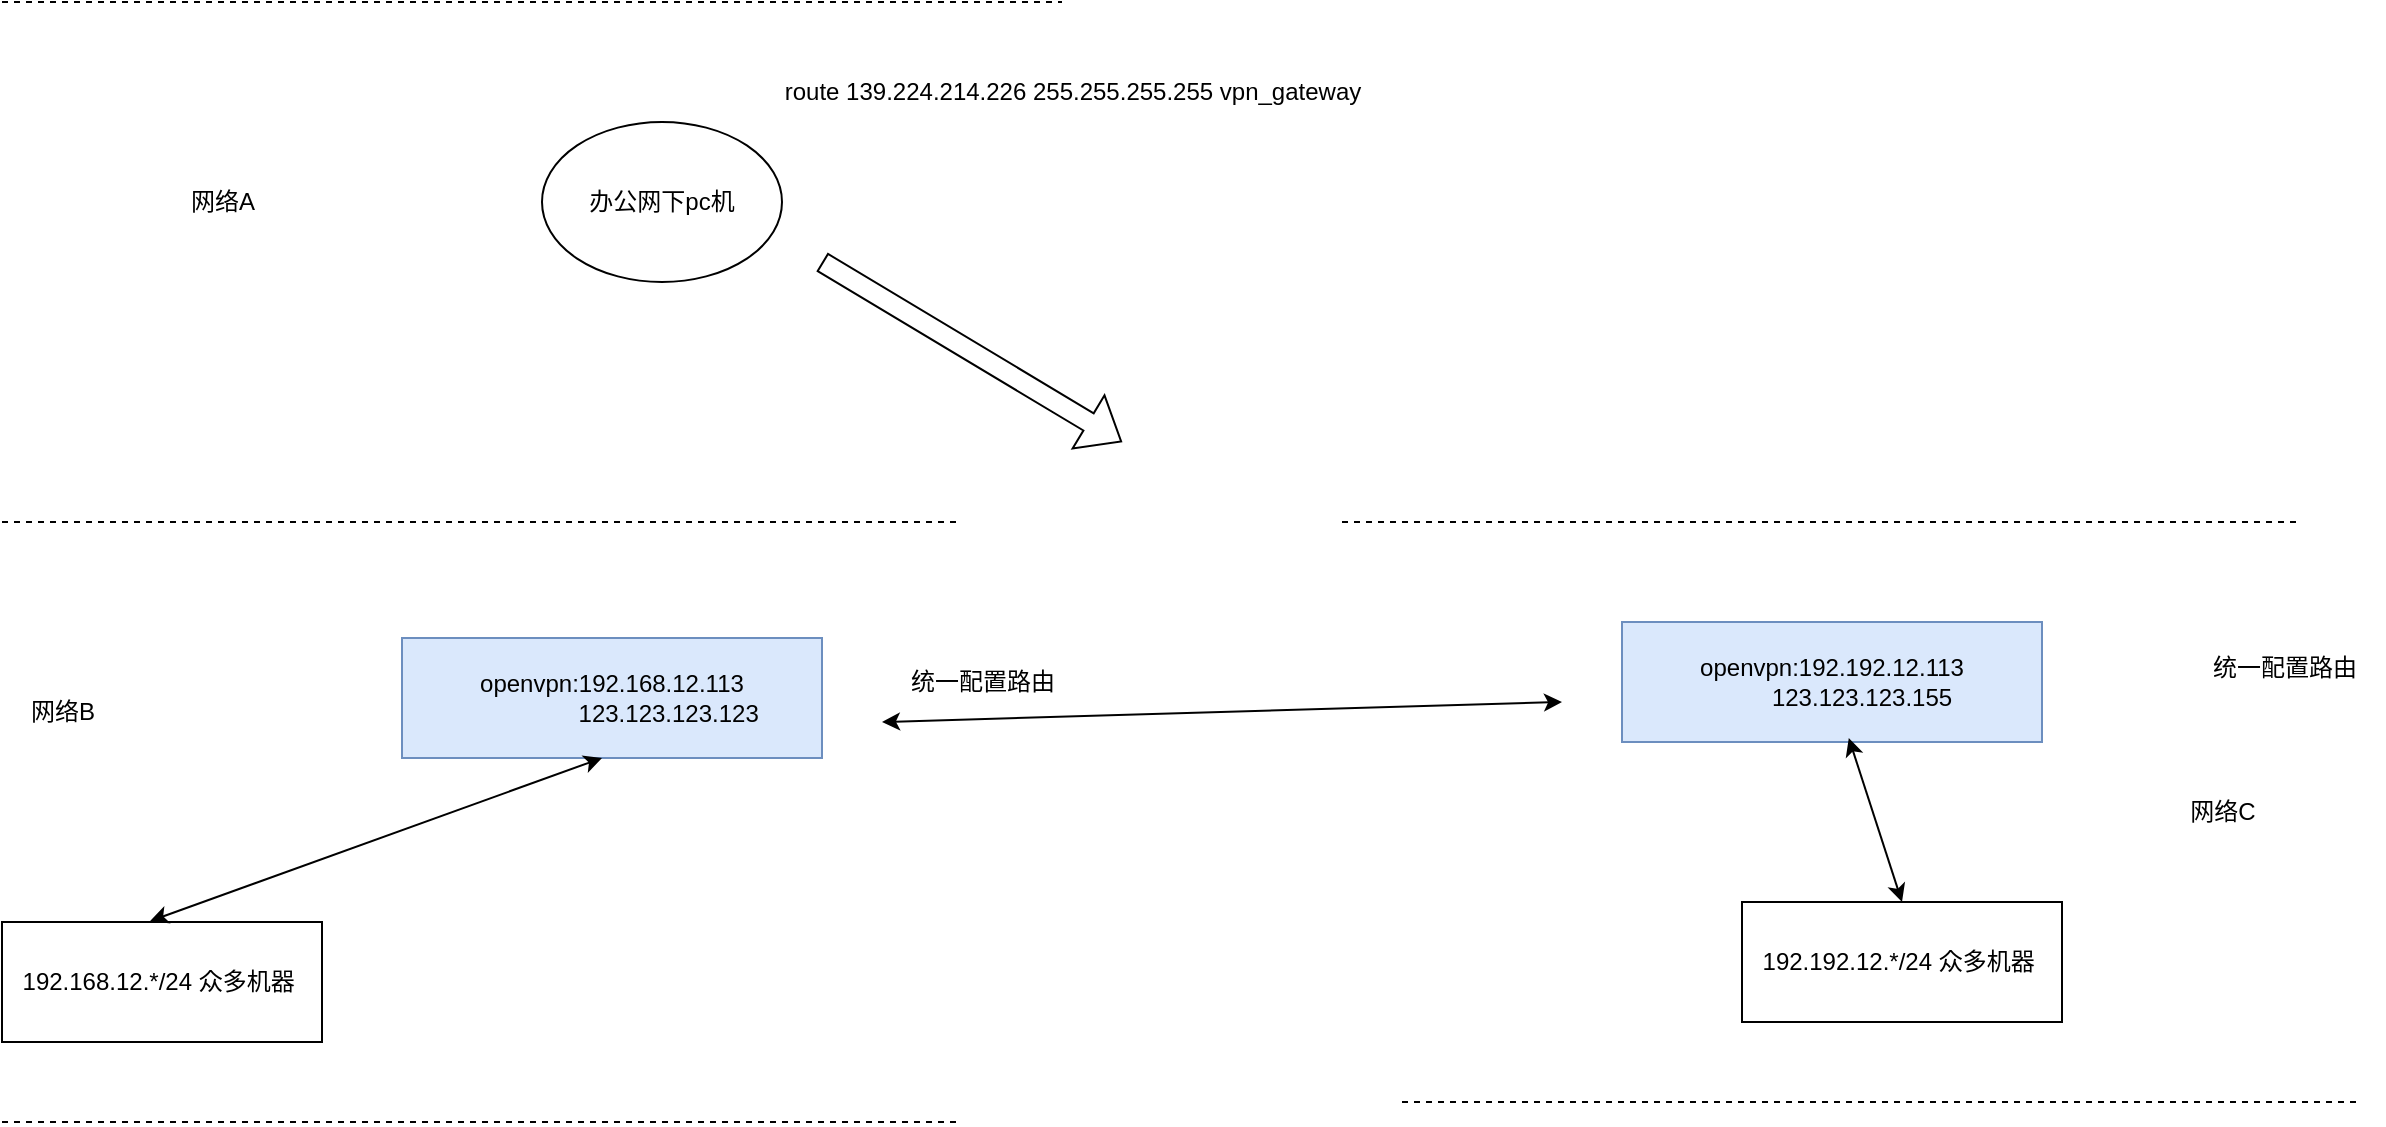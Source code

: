 <mxfile version="21.6.8" type="github">
  <diagram name="第 1 页" id="VXVUnhYRUdE7yQb651BT">
    <mxGraphModel dx="1434" dy="750" grid="1" gridSize="10" guides="1" tooltips="1" connect="1" arrows="1" fold="1" page="1" pageScale="1" pageWidth="827" pageHeight="1169" math="0" shadow="0">
      <root>
        <mxCell id="0" />
        <mxCell id="1" parent="0" />
        <mxCell id="f7mQdjlpUvdxf11fPVCJ-1" value="openvpn:192.168.12.113&lt;br&gt;&lt;span style=&quot;white-space: pre;&quot;&gt;&#x9;&lt;/span&gt;&lt;span style=&quot;white-space: pre;&quot;&gt;&#x9;&lt;/span&gt;&amp;nbsp;123.123.123.123" style="rounded=0;whiteSpace=wrap;html=1;fillColor=#dae8fc;strokeColor=#6c8ebf;" parent="1" vertex="1">
          <mxGeometry x="250" y="368" width="210" height="60" as="geometry" />
        </mxCell>
        <mxCell id="f7mQdjlpUvdxf11fPVCJ-2" value="办公网下pc机" style="ellipse;whiteSpace=wrap;html=1;" parent="1" vertex="1">
          <mxGeometry x="320" y="110" width="120" height="80" as="geometry" />
        </mxCell>
        <mxCell id="f7mQdjlpUvdxf11fPVCJ-3" value="192.168.12.*/24 众多机器&amp;nbsp;" style="rounded=0;whiteSpace=wrap;html=1;" parent="1" vertex="1">
          <mxGeometry x="50" y="510" width="160" height="60" as="geometry" />
        </mxCell>
        <mxCell id="f7mQdjlpUvdxf11fPVCJ-6" value="" style="endArrow=none;dashed=1;html=1;rounded=0;" parent="1" edge="1">
          <mxGeometry width="50" height="50" relative="1" as="geometry">
            <mxPoint x="50" y="50" as="sourcePoint" />
            <mxPoint x="580" y="50" as="targetPoint" />
            <Array as="points">
              <mxPoint x="400" y="50" />
            </Array>
          </mxGeometry>
        </mxCell>
        <mxCell id="f7mQdjlpUvdxf11fPVCJ-7" value="网络A" style="text;html=1;align=center;verticalAlign=middle;resizable=0;points=[];autosize=1;strokeColor=none;fillColor=none;" parent="1" vertex="1">
          <mxGeometry x="130" y="135" width="60" height="30" as="geometry" />
        </mxCell>
        <mxCell id="f7mQdjlpUvdxf11fPVCJ-8" value="网络B" style="text;html=1;align=center;verticalAlign=middle;resizable=0;points=[];autosize=1;strokeColor=none;fillColor=none;" parent="1" vertex="1">
          <mxGeometry x="50" y="390" width="60" height="30" as="geometry" />
        </mxCell>
        <mxCell id="f7mQdjlpUvdxf11fPVCJ-9" value="网络C" style="text;html=1;align=center;verticalAlign=middle;resizable=0;points=[];autosize=1;strokeColor=none;fillColor=none;" parent="1" vertex="1">
          <mxGeometry x="1130" y="440" width="60" height="30" as="geometry" />
        </mxCell>
        <mxCell id="f7mQdjlpUvdxf11fPVCJ-12" value="route&amp;nbsp;139.224.214.226&amp;nbsp;255.255.255.255 vpn_gateway" style="text;html=1;align=center;verticalAlign=middle;resizable=0;points=[];autosize=1;strokeColor=none;fillColor=none;" parent="1" vertex="1">
          <mxGeometry x="430" y="80" width="310" height="30" as="geometry" />
        </mxCell>
        <mxCell id="mjHyy5gAUyUqnOkUDgbX-1" value="openvpn:192.192.12.113&lt;br&gt;&lt;span style=&quot;&quot;&gt;&lt;span style=&quot;white-space: pre;&quot;&gt;&amp;nbsp;&amp;nbsp;&amp;nbsp;&amp;nbsp;&lt;/span&gt;&lt;/span&gt;&lt;span style=&quot;&quot;&gt;&lt;span style=&quot;white-space: pre;&quot;&gt;&amp;nbsp;&amp;nbsp;&amp;nbsp;&amp;nbsp;&lt;/span&gt;&lt;/span&gt;&amp;nbsp;123.123.123.155" style="rounded=0;whiteSpace=wrap;html=1;fillColor=#dae8fc;strokeColor=#6c8ebf;" vertex="1" parent="1">
          <mxGeometry x="860" y="360" width="210" height="60" as="geometry" />
        </mxCell>
        <mxCell id="mjHyy5gAUyUqnOkUDgbX-2" value="192.192.12.*/24 众多机器&amp;nbsp;" style="rounded=0;whiteSpace=wrap;html=1;" vertex="1" parent="1">
          <mxGeometry x="920" y="500" width="160" height="60" as="geometry" />
        </mxCell>
        <mxCell id="mjHyy5gAUyUqnOkUDgbX-3" value="" style="endArrow=none;dashed=1;html=1;rounded=0;" edge="1" parent="1">
          <mxGeometry width="50" height="50" relative="1" as="geometry">
            <mxPoint x="720" y="310" as="sourcePoint" />
            <mxPoint x="1200" y="310" as="targetPoint" />
          </mxGeometry>
        </mxCell>
        <mxCell id="mjHyy5gAUyUqnOkUDgbX-4" value="统一配置路由" style="text;html=1;align=center;verticalAlign=middle;resizable=0;points=[];autosize=1;strokeColor=none;fillColor=none;" vertex="1" parent="1">
          <mxGeometry x="490" y="375" width="100" height="30" as="geometry" />
        </mxCell>
        <mxCell id="mjHyy5gAUyUqnOkUDgbX-5" value="统一配置路由" style="text;html=1;align=center;verticalAlign=middle;resizable=0;points=[];autosize=1;strokeColor=none;fillColor=none;" vertex="1" parent="1">
          <mxGeometry x="1141" y="368" width="100" height="30" as="geometry" />
        </mxCell>
        <mxCell id="mjHyy5gAUyUqnOkUDgbX-6" value="" style="endArrow=none;dashed=1;html=1;rounded=0;" edge="1" parent="1">
          <mxGeometry width="50" height="50" relative="1" as="geometry">
            <mxPoint x="750" y="600" as="sourcePoint" />
            <mxPoint x="1230" y="600" as="targetPoint" />
          </mxGeometry>
        </mxCell>
        <mxCell id="mjHyy5gAUyUqnOkUDgbX-7" value="" style="endArrow=none;dashed=1;html=1;rounded=0;" edge="1" parent="1">
          <mxGeometry width="50" height="50" relative="1" as="geometry">
            <mxPoint x="50" y="610" as="sourcePoint" />
            <mxPoint x="530" y="610" as="targetPoint" />
          </mxGeometry>
        </mxCell>
        <mxCell id="mjHyy5gAUyUqnOkUDgbX-8" value="" style="endArrow=none;dashed=1;html=1;rounded=0;" edge="1" parent="1">
          <mxGeometry width="50" height="50" relative="1" as="geometry">
            <mxPoint x="50" y="310" as="sourcePoint" />
            <mxPoint x="530" y="310" as="targetPoint" />
          </mxGeometry>
        </mxCell>
        <mxCell id="mjHyy5gAUyUqnOkUDgbX-9" value="" style="shape=flexArrow;endArrow=classic;html=1;rounded=0;" edge="1" parent="1">
          <mxGeometry width="50" height="50" relative="1" as="geometry">
            <mxPoint x="460" y="180" as="sourcePoint" />
            <mxPoint x="610" y="270" as="targetPoint" />
          </mxGeometry>
        </mxCell>
        <mxCell id="mjHyy5gAUyUqnOkUDgbX-11" value="" style="endArrow=classic;startArrow=classic;html=1;rounded=0;" edge="1" parent="1">
          <mxGeometry width="50" height="50" relative="1" as="geometry">
            <mxPoint x="490" y="410" as="sourcePoint" />
            <mxPoint x="830" y="400" as="targetPoint" />
          </mxGeometry>
        </mxCell>
        <mxCell id="mjHyy5gAUyUqnOkUDgbX-13" value="" style="endArrow=classic;startArrow=classic;html=1;rounded=0;entryX=0.5;entryY=0;entryDx=0;entryDy=0;exitX=0.54;exitY=0.967;exitDx=0;exitDy=0;exitPerimeter=0;" edge="1" parent="1" source="mjHyy5gAUyUqnOkUDgbX-1" target="mjHyy5gAUyUqnOkUDgbX-2">
          <mxGeometry width="50" height="50" relative="1" as="geometry">
            <mxPoint x="500" y="420" as="sourcePoint" />
            <mxPoint x="840" y="410" as="targetPoint" />
          </mxGeometry>
        </mxCell>
        <mxCell id="mjHyy5gAUyUqnOkUDgbX-14" value="" style="endArrow=classic;startArrow=classic;html=1;rounded=0;entryX=0.463;entryY=-0.008;entryDx=0;entryDy=0;exitX=0.54;exitY=0.967;exitDx=0;exitDy=0;exitPerimeter=0;entryPerimeter=0;" edge="1" parent="1" target="f7mQdjlpUvdxf11fPVCJ-3">
          <mxGeometry width="50" height="50" relative="1" as="geometry">
            <mxPoint x="350" y="428" as="sourcePoint" />
            <mxPoint x="377" y="510" as="targetPoint" />
          </mxGeometry>
        </mxCell>
      </root>
    </mxGraphModel>
  </diagram>
</mxfile>
